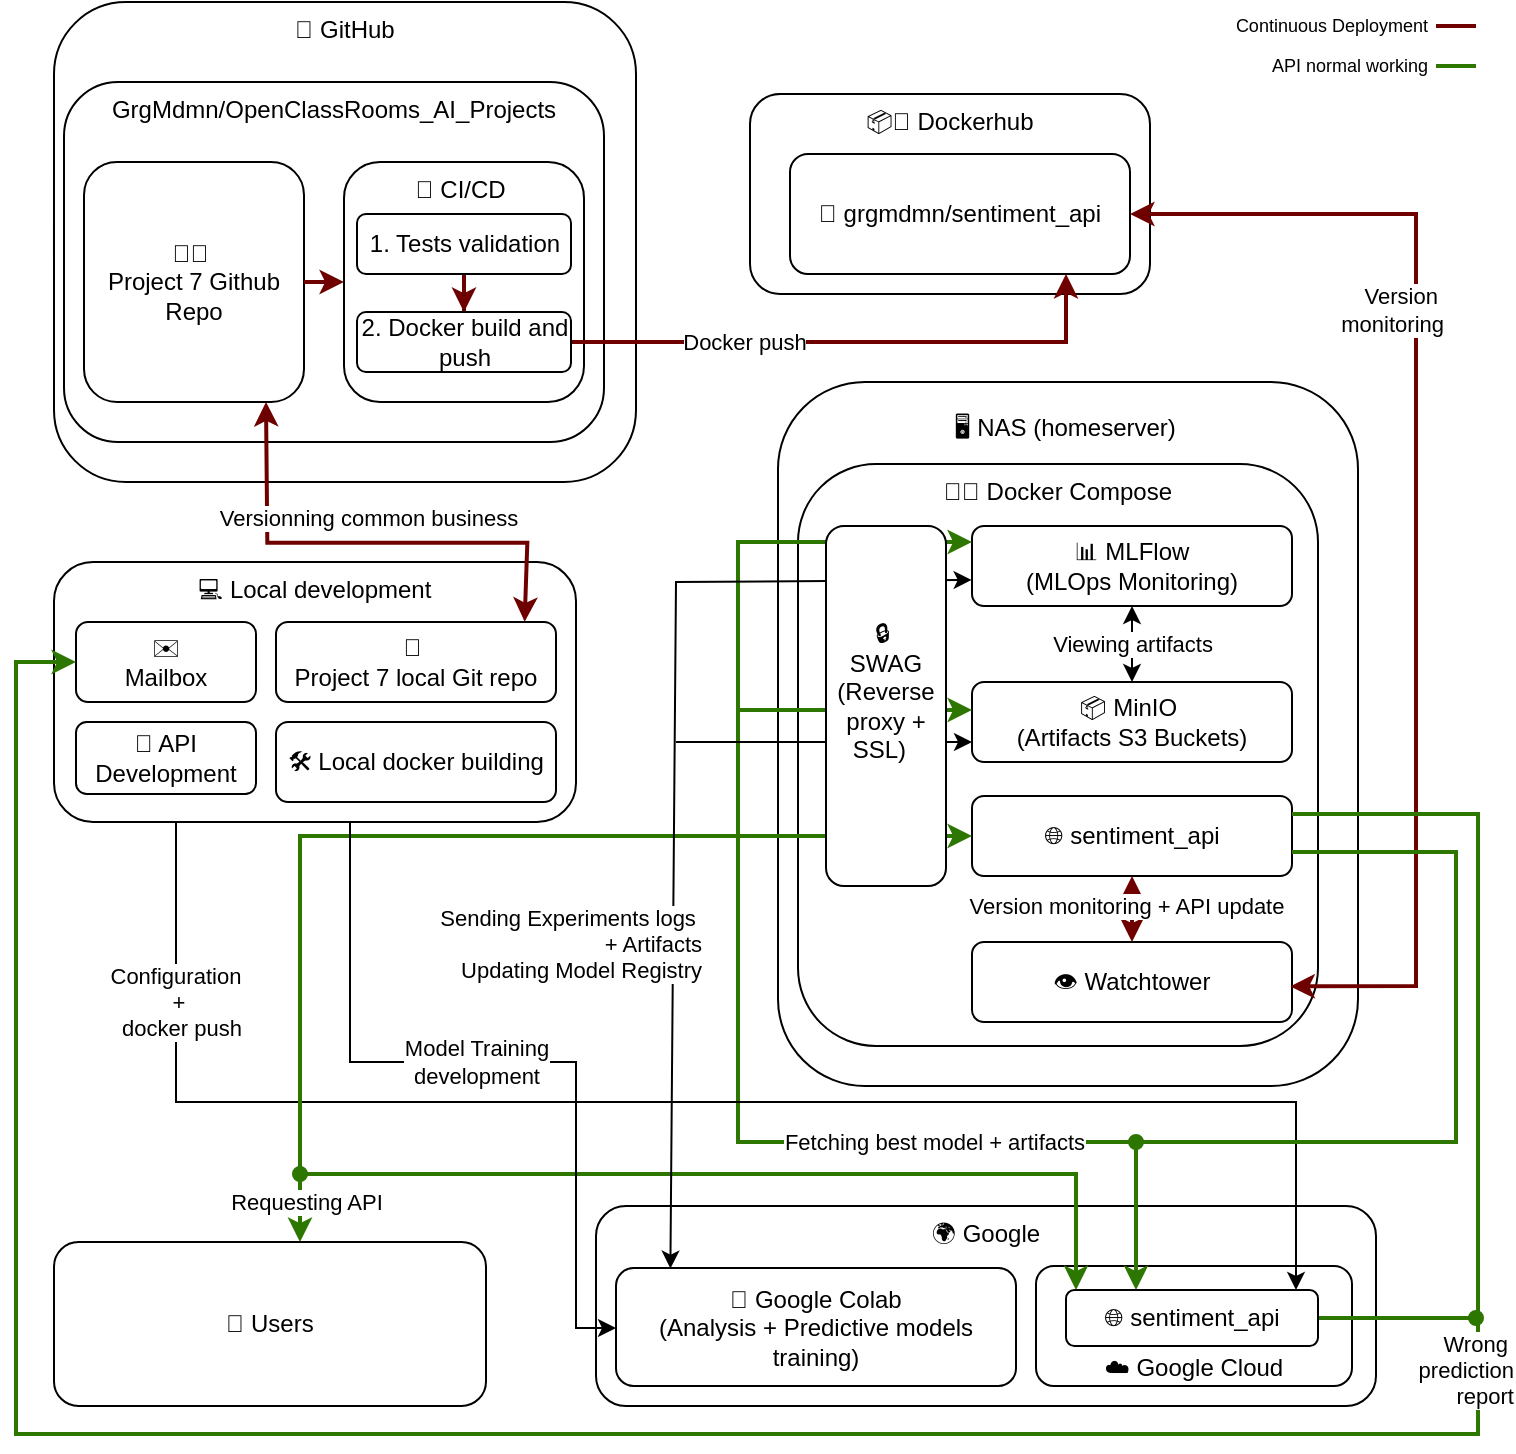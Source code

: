 <mxfile version="28.0.4">
  <diagram name="Page-1" id="gzNJPQwDk8eamCuovkMP">
    <mxGraphModel dx="1554" dy="855" grid="1" gridSize="10" guides="1" tooltips="1" connect="1" arrows="1" fold="1" page="1" pageScale="1" pageWidth="1169" pageHeight="827" background="#ffffff" math="0" shadow="0">
      <root>
        <mxCell id="0" />
        <mxCell id="1" parent="0" />
        <mxCell id="vVvrGs-YRXqjEHhurR4v-62" value="&lt;div&gt;🌍 Google&lt;/div&gt;" style="rounded=1;whiteSpace=wrap;html=1;verticalAlign=top;" parent="1" vertex="1">
          <mxGeometry x="700" y="656" width="390" height="100" as="geometry" />
        </mxCell>
        <mxCell id="vVvrGs-YRXqjEHhurR4v-34" value="&lt;div&gt;📦🐳 Dockerhub&lt;/div&gt;" style="rounded=1;whiteSpace=wrap;html=1;verticalAlign=top;" parent="1" vertex="1">
          <mxGeometry x="777" y="100" width="200" height="100" as="geometry" />
        </mxCell>
        <mxCell id="vVvrGs-YRXqjEHhurR4v-35" value="🐳 grgmdmn/sentiment_api" style="rounded=1;whiteSpace=wrap;html=1;align=center;" parent="1" vertex="1">
          <mxGeometry x="797" y="130" width="170" height="60" as="geometry" />
        </mxCell>
        <mxCell id="vVvrGs-YRXqjEHhurR4v-10" value="&lt;table&gt;&lt;tbody&gt;&lt;tr&gt;&lt;td data-col-size=&quot;sm&quot; data-end=&quot;731&quot; data-start=&quot;699&quot;&gt;&lt;/td&gt;&lt;/tr&gt;&lt;/tbody&gt;&lt;/table&gt;&lt;table&gt;&lt;tbody&gt;&lt;tr&gt;&lt;td data-end=&quot;760&quot; data-start=&quot;731&quot; data-col-size=&quot;sm&quot;&gt;&lt;/td&gt;&lt;td data-end=&quot;760&quot; data-start=&quot;731&quot; data-col-size=&quot;sm&quot;&gt;🖥️ NAS (homeserver)&amp;nbsp;&amp;nbsp;&lt;br&gt;&lt;/td&gt;&lt;/tr&gt;&lt;/tbody&gt;&lt;/table&gt;" style="rounded=1;whiteSpace=wrap;html=1;verticalAlign=top;" parent="1" vertex="1">
          <mxGeometry x="791" y="244" width="290" height="352" as="geometry" />
        </mxCell>
        <mxCell id="vVvrGs-YRXqjEHhurR4v-11" value="🐳🧩 Docker Compose" style="rounded=1;whiteSpace=wrap;html=1;verticalAlign=top;" parent="1" vertex="1">
          <mxGeometry x="801" y="285" width="260" height="291" as="geometry" />
        </mxCell>
        <mxCell id="vVvrGs-YRXqjEHhurR4v-24" value="" style="edgeStyle=orthogonalEdgeStyle;rounded=0;orthogonalLoop=1;jettySize=auto;html=1;startArrow=classic;startFill=1;" parent="1" source="vVvrGs-YRXqjEHhurR4v-13" target="vVvrGs-YRXqjEHhurR4v-14" edge="1">
          <mxGeometry relative="1" as="geometry" />
        </mxCell>
        <mxCell id="vVvrGs-YRXqjEHhurR4v-26" value="Viewing artifacts" style="edgeLabel;html=1;align=center;verticalAlign=middle;resizable=0;points=[];" parent="vVvrGs-YRXqjEHhurR4v-24" vertex="1" connectable="0">
          <mxGeometry x="-0.025" y="-1" relative="1" as="geometry">
            <mxPoint x="-1" y="-1" as="offset" />
          </mxGeometry>
        </mxCell>
        <mxCell id="vVvrGs-YRXqjEHhurR4v-13" value="&lt;div&gt;📊 MLFlow&lt;/div&gt;&lt;div&gt;(MLOps Monitoring)&lt;/div&gt;" style="rounded=1;whiteSpace=wrap;html=1;align=center;" parent="1" vertex="1">
          <mxGeometry x="888" y="316" width="160" height="40" as="geometry" />
        </mxCell>
        <mxCell id="vVvrGs-YRXqjEHhurR4v-15" value="&lt;div&gt;🌐 sentiment_api&lt;/div&gt;" style="rounded=1;whiteSpace=wrap;html=1;" parent="1" vertex="1">
          <mxGeometry x="888" y="451" width="160" height="40" as="geometry" />
        </mxCell>
        <mxCell id="vVvrGs-YRXqjEHhurR4v-16" value="👁️ Watchtower" style="rounded=1;whiteSpace=wrap;html=1;" parent="1" vertex="1">
          <mxGeometry x="888" y="524" width="160" height="40" as="geometry" />
        </mxCell>
        <mxCell id="vVvrGs-YRXqjEHhurR4v-14" value="&lt;div&gt;📦 MinIO&amp;nbsp;&lt;/div&gt;&lt;div&gt;(Artifacts S3 Buckets)&lt;/div&gt;" style="rounded=1;whiteSpace=wrap;html=1;align=center;" parent="1" vertex="1">
          <mxGeometry x="888" y="394" width="160" height="40" as="geometry" />
        </mxCell>
        <mxCell id="vVvrGs-YRXqjEHhurR4v-38" value="" style="endArrow=classic;startArrow=classic;html=1;rounded=0;entryX=1;entryY=0.5;entryDx=0;entryDy=0;exitX=0.995;exitY=0.555;exitDx=0;exitDy=0;exitPerimeter=0;fillColor=#a20025;strokeColor=#6F0000;strokeWidth=2;" parent="1" source="vVvrGs-YRXqjEHhurR4v-16" target="vVvrGs-YRXqjEHhurR4v-35" edge="1">
          <mxGeometry width="50" height="50" relative="1" as="geometry">
            <mxPoint x="1048" y="554" as="sourcePoint" />
            <mxPoint x="1120" y="84" as="targetPoint" />
            <Array as="points">
              <mxPoint x="1110" y="546" />
              <mxPoint x="1110" y="160" />
            </Array>
          </mxGeometry>
        </mxCell>
        <mxCell id="vVvrGs-YRXqjEHhurR4v-40" value="Version&amp;nbsp;&lt;div&gt;monitoring&lt;/div&gt;" style="edgeLabel;html=1;align=right;verticalAlign=middle;resizable=0;points=[];" parent="vVvrGs-YRXqjEHhurR4v-38" vertex="1" connectable="0">
          <mxGeometry x="0.569" y="-1" relative="1" as="geometry">
            <mxPoint x="30" y="49" as="offset" />
          </mxGeometry>
        </mxCell>
        <mxCell id="vVvrGs-YRXqjEHhurR4v-41" value="" style="endArrow=classic;startArrow=classic;html=1;rounded=0;fillColor=#a20025;strokeColor=#6F0000;strokeWidth=2;" parent="1" source="vVvrGs-YRXqjEHhurR4v-16" target="vVvrGs-YRXqjEHhurR4v-15" edge="1">
          <mxGeometry width="50" height="50" relative="1" as="geometry">
            <mxPoint x="967.83" y="524" as="sourcePoint" />
            <mxPoint x="967.83" y="491" as="targetPoint" />
          </mxGeometry>
        </mxCell>
        <mxCell id="vVvrGs-YRXqjEHhurR4v-42" value="Version monitoring + API update" style="edgeLabel;html=1;align=center;verticalAlign=middle;resizable=0;points=[];" parent="vVvrGs-YRXqjEHhurR4v-41" vertex="1" connectable="0">
          <mxGeometry x="0.098" y="3" relative="1" as="geometry">
            <mxPoint as="offset" />
          </mxGeometry>
        </mxCell>
        <mxCell id="vVvrGs-YRXqjEHhurR4v-45" value="&lt;div&gt;☁️ Google Cloud&lt;/div&gt;" style="rounded=1;whiteSpace=wrap;html=1;verticalAlign=bottom;" parent="1" vertex="1">
          <mxGeometry x="920" y="686" width="158" height="60" as="geometry" />
        </mxCell>
        <mxCell id="vVvrGs-YRXqjEHhurR4v-83" style="edgeStyle=orthogonalEdgeStyle;rounded=0;orthogonalLoop=1;jettySize=auto;html=1;startArrow=classic;startFill=1;fillColor=#60a917;strokeColor=#2D7600;strokeWidth=2;" parent="1" source="vVvrGs-YRXqjEHhurR4v-47" target="vVvrGs-YRXqjEHhurR4v-13" edge="1">
          <mxGeometry relative="1" as="geometry">
            <mxPoint x="770" y="334" as="targetPoint" />
            <Array as="points">
              <mxPoint x="970" y="624" />
              <mxPoint x="771" y="624" />
              <mxPoint x="771" y="324" />
            </Array>
          </mxGeometry>
        </mxCell>
        <mxCell id="vVvrGs-YRXqjEHhurR4v-85" value="Fetching best model + artifacts" style="edgeLabel;html=1;align=center;verticalAlign=middle;resizable=0;points=[];" parent="vVvrGs-YRXqjEHhurR4v-83" vertex="1" connectable="0">
          <mxGeometry x="-0.534" y="1" relative="1" as="geometry">
            <mxPoint x="-14" y="-1" as="offset" />
          </mxGeometry>
        </mxCell>
        <mxCell id="vVvrGs-YRXqjEHhurR4v-106" style="edgeStyle=orthogonalEdgeStyle;rounded=0;orthogonalLoop=1;jettySize=auto;html=1;endArrow=oval;endFill=1;fillColor=#60a917;strokeColor=#2D7600;strokeWidth=2;" parent="1" source="vVvrGs-YRXqjEHhurR4v-47" edge="1">
          <mxGeometry relative="1" as="geometry">
            <mxPoint x="1140" y="712" as="targetPoint" />
          </mxGeometry>
        </mxCell>
        <mxCell id="vVvrGs-YRXqjEHhurR4v-47" value="&lt;div&gt;🌐 sentiment_api&lt;/div&gt;" style="rounded=1;whiteSpace=wrap;html=1;" parent="1" vertex="1">
          <mxGeometry x="935" y="698" width="126" height="28" as="geometry" />
        </mxCell>
        <mxCell id="vVvrGs-YRXqjEHhurR4v-48" value="&lt;div&gt;🐙 GitHub&lt;/div&gt;" style="rounded=1;whiteSpace=wrap;html=1;verticalAlign=top;" parent="1" vertex="1">
          <mxGeometry x="429" y="54" width="291" height="240" as="geometry" />
        </mxCell>
        <mxCell id="vVvrGs-YRXqjEHhurR4v-49" value="GrgMdmn/OpenClassRooms_AI_Projects" style="rounded=1;whiteSpace=wrap;html=1;verticalAlign=top;" parent="1" vertex="1">
          <mxGeometry x="434" y="94" width="270" height="180" as="geometry" />
        </mxCell>
        <mxCell id="vVvrGs-YRXqjEHhurR4v-50" value="🐙📁&amp;nbsp;&lt;div&gt;Project 7 Github Repo&lt;/div&gt;" style="rounded=1;whiteSpace=wrap;html=1;verticalAlign=middle;" parent="1" vertex="1">
          <mxGeometry x="444" y="134" width="110" height="120" as="geometry" />
        </mxCell>
        <mxCell id="vVvrGs-YRXqjEHhurR4v-51" value="&lt;div&gt;🔄 CI/CD&amp;nbsp;&lt;/div&gt;" style="rounded=1;whiteSpace=wrap;html=1;verticalAlign=top;" parent="1" vertex="1">
          <mxGeometry x="574" y="134" width="120" height="120" as="geometry" />
        </mxCell>
        <mxCell id="vVvrGs-YRXqjEHhurR4v-52" value="" style="endArrow=classic;html=1;rounded=0;fillColor=#a20025;strokeColor=#6F0000;strokeWidth=2;" parent="1" target="vVvrGs-YRXqjEHhurR4v-51" edge="1">
          <mxGeometry width="50" height="50" relative="1" as="geometry">
            <mxPoint x="554" y="194" as="sourcePoint" />
            <mxPoint x="614" y="204" as="targetPoint" />
          </mxGeometry>
        </mxCell>
        <mxCell id="vVvrGs-YRXqjEHhurR4v-58" style="edgeStyle=orthogonalEdgeStyle;rounded=0;orthogonalLoop=1;jettySize=auto;html=1;fillColor=#a20025;strokeColor=#6F0000;strokeWidth=2;" parent="1" source="vVvrGs-YRXqjEHhurR4v-56" target="vVvrGs-YRXqjEHhurR4v-57" edge="1">
          <mxGeometry relative="1" as="geometry" />
        </mxCell>
        <mxCell id="vVvrGs-YRXqjEHhurR4v-56" value="1. Tests validation" style="rounded=1;whiteSpace=wrap;html=1;" parent="1" vertex="1">
          <mxGeometry x="580.5" y="160" width="107" height="30" as="geometry" />
        </mxCell>
        <mxCell id="vVvrGs-YRXqjEHhurR4v-59" style="edgeStyle=orthogonalEdgeStyle;rounded=0;orthogonalLoop=1;jettySize=auto;html=1;fillColor=#a20025;strokeColor=#6F0000;strokeWidth=2;" parent="1" source="vVvrGs-YRXqjEHhurR4v-57" target="vVvrGs-YRXqjEHhurR4v-35" edge="1">
          <mxGeometry relative="1" as="geometry">
            <mxPoint x="717.5" y="213.5" as="sourcePoint" />
            <mxPoint x="986" y="138" as="targetPoint" />
            <Array as="points">
              <mxPoint x="935" y="224" />
            </Array>
          </mxGeometry>
        </mxCell>
        <mxCell id="vVvrGs-YRXqjEHhurR4v-60" value="Docker push" style="edgeLabel;html=1;align=center;verticalAlign=middle;resizable=0;points=[];" parent="vVvrGs-YRXqjEHhurR4v-59" vertex="1" connectable="0">
          <mxGeometry x="-0.389" relative="1" as="geometry">
            <mxPoint as="offset" />
          </mxGeometry>
        </mxCell>
        <mxCell id="vVvrGs-YRXqjEHhurR4v-57" value="2. Docker build and push" style="rounded=1;whiteSpace=wrap;html=1;" parent="1" vertex="1">
          <mxGeometry x="580.5" y="209" width="107" height="30" as="geometry" />
        </mxCell>
        <mxCell id="vVvrGs-YRXqjEHhurR4v-70" style="edgeStyle=orthogonalEdgeStyle;rounded=0;orthogonalLoop=1;jettySize=auto;html=1;startArrow=none;startFill=0;" parent="1" source="vVvrGs-YRXqjEHhurR4v-61" target="vVvrGs-YRXqjEHhurR4v-47" edge="1">
          <mxGeometry relative="1" as="geometry">
            <Array as="points">
              <mxPoint x="490" y="604" />
              <mxPoint x="1050" y="604" />
            </Array>
          </mxGeometry>
        </mxCell>
        <mxCell id="vVvrGs-YRXqjEHhurR4v-76" value="Configuration&amp;nbsp;&lt;div&gt;+&lt;/div&gt;&lt;div&gt;&amp;nbsp;docker push&lt;/div&gt;" style="edgeLabel;html=1;align=center;verticalAlign=middle;resizable=0;points=[];" parent="vVvrGs-YRXqjEHhurR4v-70" vertex="1" connectable="0">
          <mxGeometry x="-0.566" y="-1" relative="1" as="geometry">
            <mxPoint x="-32" y="-51" as="offset" />
          </mxGeometry>
        </mxCell>
        <mxCell id="vVvrGs-YRXqjEHhurR4v-61" value="💻 Local development" style="rounded=1;whiteSpace=wrap;html=1;verticalAlign=top;" parent="1" vertex="1">
          <mxGeometry x="429" y="334" width="261" height="130" as="geometry" />
        </mxCell>
        <mxCell id="vVvrGs-YRXqjEHhurR4v-65" value="&lt;div&gt;📔 Google Colab&lt;/div&gt;&lt;div&gt;(Analysis + Predictive models training)&lt;/div&gt;" style="rounded=1;whiteSpace=wrap;html=1;verticalAlign=middle;" parent="1" vertex="1">
          <mxGeometry x="710" y="687" width="200" height="59" as="geometry" />
        </mxCell>
        <mxCell id="vVvrGs-YRXqjEHhurR4v-72" style="edgeStyle=orthogonalEdgeStyle;rounded=0;orthogonalLoop=1;jettySize=auto;html=1;startArrow=classic;startFill=1;fillColor=#60a917;strokeColor=#2D7600;strokeWidth=2;" parent="1" source="vVvrGs-YRXqjEHhurR4v-66" target="vVvrGs-YRXqjEHhurR4v-47" edge="1">
          <mxGeometry relative="1" as="geometry">
            <Array as="points">
              <mxPoint x="552" y="640" />
              <mxPoint x="940" y="640" />
            </Array>
          </mxGeometry>
        </mxCell>
        <mxCell id="vVvrGs-YRXqjEHhurR4v-73" value="Requesting API" style="edgeLabel;html=1;align=center;verticalAlign=middle;resizable=0;points=[];" parent="vVvrGs-YRXqjEHhurR4v-72" vertex="1" connectable="0">
          <mxGeometry x="0.015" y="1" relative="1" as="geometry">
            <mxPoint x="-207" y="15" as="offset" />
          </mxGeometry>
        </mxCell>
        <mxCell id="vVvrGs-YRXqjEHhurR4v-93" style="edgeStyle=orthogonalEdgeStyle;rounded=0;orthogonalLoop=1;jettySize=auto;html=1;startArrow=oval;startFill=1;fillColor=#60a917;strokeColor=#2D7600;strokeWidth=2;" parent="1" target="vVvrGs-YRXqjEHhurR4v-15" edge="1">
          <mxGeometry relative="1" as="geometry">
            <mxPoint x="552" y="640" as="sourcePoint" />
            <Array as="points">
              <mxPoint x="552" y="471" />
            </Array>
          </mxGeometry>
        </mxCell>
        <mxCell id="vVvrGs-YRXqjEHhurR4v-66" value="&lt;div&gt;👥 Users&lt;/div&gt;" style="rounded=1;whiteSpace=wrap;html=1;verticalAlign=middle;" parent="1" vertex="1">
          <mxGeometry x="429" y="674" width="216" height="82" as="geometry" />
        </mxCell>
        <mxCell id="vVvrGs-YRXqjEHhurR4v-67" value="" style="endArrow=classic;startArrow=classic;html=1;rounded=0;entryX=0.594;entryY=0.997;entryDx=0;entryDy=0;entryPerimeter=0;exitX=0.888;exitY=-0.003;exitDx=0;exitDy=0;exitPerimeter=0;fillColor=#a20025;strokeColor=#6F0000;strokeWidth=2;" parent="1" source="vVvrGs-YRXqjEHhurR4v-79" edge="1">
          <mxGeometry width="50" height="50" relative="1" as="geometry">
            <mxPoint x="665.804" y="348.84" as="sourcePoint" />
            <mxPoint x="535" y="254.0" as="targetPoint" />
            <Array as="points">
              <mxPoint x="665.66" y="324.36" />
              <mxPoint x="535.66" y="324.36" />
            </Array>
          </mxGeometry>
        </mxCell>
        <mxCell id="vVvrGs-YRXqjEHhurR4v-68" value="Versionning common business" style="edgeLabel;html=1;align=center;verticalAlign=middle;resizable=0;points=[];" parent="vVvrGs-YRXqjEHhurR4v-67" vertex="1" connectable="0">
          <mxGeometry x="-0.299" y="2" relative="1" as="geometry">
            <mxPoint x="-35" y="-15" as="offset" />
          </mxGeometry>
        </mxCell>
        <mxCell id="vVvrGs-YRXqjEHhurR4v-77" value="&lt;div&gt;✉️&lt;/div&gt;&lt;div&gt;Mailbox&lt;/div&gt;" style="rounded=1;whiteSpace=wrap;html=1;" parent="1" vertex="1">
          <mxGeometry x="440" y="364" width="90" height="40" as="geometry" />
        </mxCell>
        <mxCell id="vVvrGs-YRXqjEHhurR4v-78" value="&lt;div&gt;🧪 API Development&lt;/div&gt;" style="rounded=1;whiteSpace=wrap;html=1;" parent="1" vertex="1">
          <mxGeometry x="440" y="414" width="90" height="36" as="geometry" />
        </mxCell>
        <mxCell id="vVvrGs-YRXqjEHhurR4v-79" value="&lt;div&gt;📂&amp;nbsp;&lt;/div&gt;&lt;div&gt;Project 7 l&lt;span style=&quot;background-color: transparent; color: light-dark(rgb(0, 0, 0), rgb(255, 255, 255));&quot;&gt;ocal Git repo&lt;/span&gt;&lt;/div&gt;" style="rounded=1;whiteSpace=wrap;html=1;" parent="1" vertex="1">
          <mxGeometry x="540" y="364" width="140" height="40" as="geometry" />
        </mxCell>
        <mxCell id="vVvrGs-YRXqjEHhurR4v-81" style="edgeStyle=orthogonalEdgeStyle;rounded=0;orthogonalLoop=1;jettySize=auto;html=1;" parent="1" source="vVvrGs-YRXqjEHhurR4v-61" target="vVvrGs-YRXqjEHhurR4v-65" edge="1">
          <mxGeometry relative="1" as="geometry">
            <mxPoint x="706" y="687.826" as="targetPoint" />
            <Array as="points">
              <mxPoint x="577" y="584" />
              <mxPoint x="690" y="584" />
              <mxPoint x="690" y="717" />
            </Array>
          </mxGeometry>
        </mxCell>
        <mxCell id="vVvrGs-YRXqjEHhurR4v-82" value="Model Training&lt;div&gt;development&lt;/div&gt;" style="edgeLabel;html=1;align=center;verticalAlign=middle;resizable=0;points=[];" parent="vVvrGs-YRXqjEHhurR4v-81" vertex="1" connectable="0">
          <mxGeometry x="-0.068" relative="1" as="geometry">
            <mxPoint x="3" as="offset" />
          </mxGeometry>
        </mxCell>
        <mxCell id="vVvrGs-YRXqjEHhurR4v-88" value="" style="endArrow=classic;html=1;rounded=0;strokeWidth=2;strokeColor=#2D7600;fillColor=#60a917;" parent="1" edge="1">
          <mxGeometry width="50" height="50" relative="1" as="geometry">
            <mxPoint x="770" y="408" as="sourcePoint" />
            <mxPoint x="888" y="408" as="targetPoint" />
          </mxGeometry>
        </mxCell>
        <mxCell id="vVvrGs-YRXqjEHhurR4v-95" value="" style="endArrow=classic;startArrow=classic;html=1;rounded=0;exitX=0.201;exitY=0.005;exitDx=0;exitDy=0;exitPerimeter=0;entryX=-0.001;entryY=0.674;entryDx=0;entryDy=0;entryPerimeter=0;" parent="1" target="vVvrGs-YRXqjEHhurR4v-13" edge="1">
          <mxGeometry width="50" height="50" relative="1" as="geometry">
            <mxPoint x="737.2" y="687.295" as="sourcePoint" />
            <mxPoint x="875" y="344.36" as="targetPoint" />
            <Array as="points">
              <mxPoint x="740" y="344" />
            </Array>
          </mxGeometry>
        </mxCell>
        <mxCell id="vVvrGs-YRXqjEHhurR4v-98" value="Sending Experiments logs&amp;nbsp;&lt;div&gt;+ Artifacts&lt;div&gt;Updating Model Registry&lt;/div&gt;&lt;/div&gt;" style="edgeLabel;html=1;align=right;verticalAlign=middle;resizable=0;points=[];" parent="vVvrGs-YRXqjEHhurR4v-95" vertex="1" connectable="0">
          <mxGeometry x="-0.226" relative="1" as="geometry">
            <mxPoint x="15" y="27" as="offset" />
          </mxGeometry>
        </mxCell>
        <mxCell id="vVvrGs-YRXqjEHhurR4v-96" value="" style="endArrow=classic;html=1;rounded=0;entryX=0;entryY=0.75;entryDx=0;entryDy=0;" parent="1" target="vVvrGs-YRXqjEHhurR4v-14" edge="1">
          <mxGeometry width="50" height="50" relative="1" as="geometry">
            <mxPoint x="740" y="424" as="sourcePoint" />
            <mxPoint x="869" y="424" as="targetPoint" />
          </mxGeometry>
        </mxCell>
        <mxCell id="vVvrGs-YRXqjEHhurR4v-12" value="&lt;div&gt;🔒&amp;nbsp;&lt;/div&gt;&lt;div&gt;SWAG (Reverse proxy + SSL)&amp;nbsp;&amp;nbsp;&lt;/div&gt;&lt;div&gt;&lt;br&gt;&lt;/div&gt;" style="rounded=1;whiteSpace=wrap;html=1;" parent="1" vertex="1">
          <mxGeometry x="815" y="316" width="60" height="180" as="geometry" />
        </mxCell>
        <mxCell id="vVvrGs-YRXqjEHhurR4v-100" value="🛠️ Local docker building" style="rounded=1;whiteSpace=wrap;html=1;" parent="1" vertex="1">
          <mxGeometry x="540" y="414" width="140" height="40" as="geometry" />
        </mxCell>
        <mxCell id="vVvrGs-YRXqjEHhurR4v-102" style="edgeStyle=orthogonalEdgeStyle;rounded=0;orthogonalLoop=1;jettySize=auto;html=1;fillColor=#60a917;strokeColor=#2D7600;strokeWidth=2;" parent="1" source="vVvrGs-YRXqjEHhurR4v-15" target="vVvrGs-YRXqjEHhurR4v-77" edge="1">
          <mxGeometry relative="1" as="geometry">
            <mxPoint x="410" y="384" as="targetPoint" />
            <Array as="points">
              <mxPoint x="1141" y="460" />
              <mxPoint x="1141" y="770" />
              <mxPoint x="410" y="770" />
              <mxPoint x="410" y="384" />
            </Array>
          </mxGeometry>
        </mxCell>
        <mxCell id="vVvrGs-YRXqjEHhurR4v-107" value="Wrong&amp;nbsp;&lt;div&gt;prediction&lt;/div&gt;&lt;div&gt;report&lt;/div&gt;" style="edgeLabel;html=1;align=right;verticalAlign=middle;resizable=0;points=[];" parent="vVvrGs-YRXqjEHhurR4v-102" vertex="1" connectable="0">
          <mxGeometry x="-0.629" y="-1" relative="1" as="geometry">
            <mxPoint x="19" y="83" as="offset" />
          </mxGeometry>
        </mxCell>
        <mxCell id="vVvrGs-YRXqjEHhurR4v-112" style="edgeStyle=orthogonalEdgeStyle;rounded=0;orthogonalLoop=1;jettySize=auto;html=1;fillColor=#a20025;strokeColor=#6F0000;strokeWidth=2;endArrow=none;endFill=0;" parent="1" edge="1">
          <mxGeometry relative="1" as="geometry">
            <mxPoint x="1120" y="66" as="sourcePoint" />
            <mxPoint x="1140" y="66" as="targetPoint" />
            <Array as="points">
              <mxPoint x="1120" y="66" />
              <mxPoint x="1120" y="66" />
            </Array>
          </mxGeometry>
        </mxCell>
        <mxCell id="vVvrGs-YRXqjEHhurR4v-115" value="" style="endArrow=none;html=1;rounded=0;strokeWidth=2;strokeColor=#2D7600;fillColor=#60a917;endFill=0;" parent="1" edge="1">
          <mxGeometry width="50" height="50" relative="1" as="geometry">
            <mxPoint x="1120" y="86" as="sourcePoint" />
            <mxPoint x="1140" y="86" as="targetPoint" />
          </mxGeometry>
        </mxCell>
        <mxCell id="vVvrGs-YRXqjEHhurR4v-117" value="Continuous Deployment" style="text;html=1;align=right;verticalAlign=middle;resizable=0;points=[];autosize=1;strokeColor=none;fillColor=none;fontSize=9;" parent="1" vertex="1">
          <mxGeometry x="997" y="56" width="120" height="20" as="geometry" />
        </mxCell>
        <mxCell id="vVvrGs-YRXqjEHhurR4v-118" value="API normal working" style="text;html=1;align=right;verticalAlign=middle;resizable=0;points=[];autosize=1;strokeColor=none;fillColor=none;fontSize=9;" parent="1" vertex="1">
          <mxGeometry x="1017" y="76" width="100" height="20" as="geometry" />
        </mxCell>
        <mxCell id="kZBIOmEQYJXwvwtzTigl-1" style="edgeStyle=orthogonalEdgeStyle;rounded=0;orthogonalLoop=1;jettySize=auto;html=1;endArrow=oval;endFill=1;strokeWidth=2;fillColor=#60a917;strokeColor=#2D7600;" edge="1" parent="1">
          <mxGeometry relative="1" as="geometry">
            <mxPoint x="970" y="624" as="targetPoint" />
            <mxPoint x="1048" y="479" as="sourcePoint" />
            <Array as="points">
              <mxPoint x="1048" y="479" />
              <mxPoint x="1130" y="479" />
              <mxPoint x="1130" y="624" />
            </Array>
          </mxGeometry>
        </mxCell>
      </root>
    </mxGraphModel>
  </diagram>
</mxfile>

